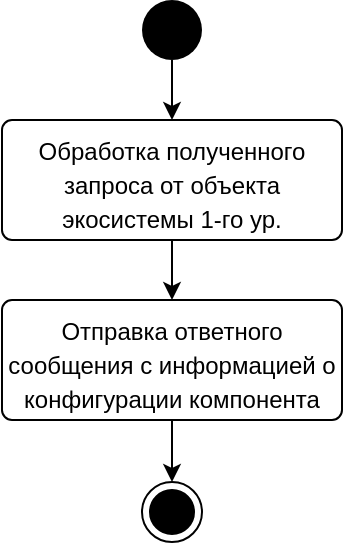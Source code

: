 <mxfile version="20.5.1" type="device" pages="11"><diagram id="abFalzC6sNUqoICYAbGD" name="Чтение информации о конфигурации и её ограничениях целостности"><mxGraphModel dx="1038" dy="547" grid="1" gridSize="10" guides="1" tooltips="1" connect="1" arrows="1" fold="1" page="1" pageScale="1" pageWidth="827" pageHeight="1169" math="0" shadow="0"><root><mxCell id="0"/><mxCell id="1" parent="0"/><mxCell id="sjQo2nis4bINfS23VF5r-1" style="edgeStyle=orthogonalEdgeStyle;rounded=0;orthogonalLoop=1;jettySize=auto;html=1;" edge="1" parent="1" source="sjQo2nis4bINfS23VF5r-2" target="sjQo2nis4bINfS23VF5r-6"><mxGeometry relative="1" as="geometry"><mxPoint x="125" y="190" as="targetPoint"/></mxGeometry></mxCell><mxCell id="sjQo2nis4bINfS23VF5r-2" value="&lt;span style=&quot;font-size: 12px;&quot;&gt;&lt;font style=&quot;vertical-align: inherit;&quot;&gt;&lt;font style=&quot;vertical-align: inherit;&quot;&gt;&lt;font style=&quot;vertical-align: inherit;&quot;&gt;&lt;font style=&quot;vertical-align: inherit;&quot;&gt;Обработка полученного запроса от объекта экосистемы 1-го ур.&lt;/font&gt;&lt;/font&gt;&lt;/font&gt;&lt;/font&gt;&lt;/span&gt;" style="html=1;align=center;verticalAlign=top;rounded=1;absoluteArcSize=1;arcSize=10;dashed=0;fontSize=14;whiteSpace=wrap;" vertex="1" parent="1"><mxGeometry x="40" y="100" width="170" height="60" as="geometry"/></mxCell><mxCell id="sjQo2nis4bINfS23VF5r-3" style="edgeStyle=orthogonalEdgeStyle;rounded=0;orthogonalLoop=1;jettySize=auto;html=1;" edge="1" parent="1" source="sjQo2nis4bINfS23VF5r-4" target="sjQo2nis4bINfS23VF5r-2"><mxGeometry relative="1" as="geometry"/></mxCell><mxCell id="sjQo2nis4bINfS23VF5r-4" value="" style="ellipse;fillColor=#000000;strokeColor=none;fontSize=14;html=1;" vertex="1" parent="1"><mxGeometry x="110" y="40" width="30" height="30" as="geometry"/></mxCell><mxCell id="sjQo2nis4bINfS23VF5r-5" style="edgeStyle=orthogonalEdgeStyle;rounded=0;orthogonalLoop=1;jettySize=auto;html=1;" edge="1" parent="1" source="sjQo2nis4bINfS23VF5r-6" target="sjQo2nis4bINfS23VF5r-7"><mxGeometry relative="1" as="geometry"/></mxCell><mxCell id="sjQo2nis4bINfS23VF5r-6" value="&lt;span style=&quot;font-size: 12px;&quot;&gt;Отправка ответного сообщения с информацией о конфигурации компонента&lt;/span&gt;" style="html=1;align=center;verticalAlign=top;rounded=1;absoluteArcSize=1;arcSize=10;dashed=0;fontSize=14;whiteSpace=wrap;" vertex="1" parent="1"><mxGeometry x="40" y="190" width="170" height="60" as="geometry"/></mxCell><mxCell id="sjQo2nis4bINfS23VF5r-7" value="" style="ellipse;html=1;shape=endState;fillColor=#000000;strokeColor=#000000;fontSize=14;" vertex="1" parent="1"><mxGeometry x="110" y="281" width="30" height="30" as="geometry"/></mxCell></root></mxGraphModel></diagram><diagram id="eI2iAB93PTK2It_eFnw9" name="Чтение конфигурации для клиентской части"><mxGraphModel dx="1038" dy="547" grid="1" gridSize="10" guides="1" tooltips="1" connect="1" arrows="1" fold="1" page="1" pageScale="1" pageWidth="827" pageHeight="1169" math="0" shadow="0"><root><mxCell id="0"/><mxCell id="1" parent="0"/><mxCell id="ikCyCdw1auDLoLpA-n7F-1" style="edgeStyle=orthogonalEdgeStyle;rounded=0;orthogonalLoop=1;jettySize=auto;html=1;" edge="1" parent="1" source="ikCyCdw1auDLoLpA-n7F-2" target="ikCyCdw1auDLoLpA-n7F-6"><mxGeometry relative="1" as="geometry"><mxPoint x="125" y="190" as="targetPoint"/></mxGeometry></mxCell><mxCell id="ikCyCdw1auDLoLpA-n7F-2" value="&lt;span style=&quot;font-size: 12px;&quot;&gt;&lt;font style=&quot;vertical-align: inherit;&quot;&gt;&lt;font style=&quot;vertical-align: inherit;&quot;&gt;&lt;font style=&quot;vertical-align: inherit;&quot;&gt;&lt;font style=&quot;vertical-align: inherit;&quot;&gt;Обработка полученного запроса от объекта экосистемы 1-го ур.&lt;/font&gt;&lt;/font&gt;&lt;/font&gt;&lt;/font&gt;&lt;/span&gt;" style="html=1;align=center;verticalAlign=top;rounded=1;absoluteArcSize=1;arcSize=10;dashed=0;fontSize=14;whiteSpace=wrap;" vertex="1" parent="1"><mxGeometry x="40" y="100" width="170" height="60" as="geometry"/></mxCell><mxCell id="ikCyCdw1auDLoLpA-n7F-3" style="edgeStyle=orthogonalEdgeStyle;rounded=0;orthogonalLoop=1;jettySize=auto;html=1;" edge="1" parent="1" source="ikCyCdw1auDLoLpA-n7F-4" target="ikCyCdw1auDLoLpA-n7F-2"><mxGeometry relative="1" as="geometry"/></mxCell><mxCell id="ikCyCdw1auDLoLpA-n7F-4" value="" style="ellipse;fillColor=#000000;strokeColor=none;fontSize=14;html=1;" vertex="1" parent="1"><mxGeometry x="110" y="40" width="30" height="30" as="geometry"/></mxCell><mxCell id="ikCyCdw1auDLoLpA-n7F-5" style="edgeStyle=orthogonalEdgeStyle;rounded=0;orthogonalLoop=1;jettySize=auto;html=1;" edge="1" parent="1" source="ikCyCdw1auDLoLpA-n7F-6" target="ikCyCdw1auDLoLpA-n7F-7"><mxGeometry relative="1" as="geometry"/></mxCell><mxCell id="ikCyCdw1auDLoLpA-n7F-6" value="&lt;span style=&quot;font-size: 12px;&quot;&gt;Отправка ответного сообщения с информацией о конфигурации клиентской части компонента&lt;/span&gt;" style="html=1;align=center;verticalAlign=top;rounded=1;absoluteArcSize=1;arcSize=10;dashed=0;fontSize=14;whiteSpace=wrap;" vertex="1" parent="1"><mxGeometry x="40" y="190" width="170" height="80" as="geometry"/></mxCell><mxCell id="ikCyCdw1auDLoLpA-n7F-7" value="" style="ellipse;html=1;shape=endState;fillColor=#000000;strokeColor=#000000;fontSize=14;" vertex="1" parent="1"><mxGeometry x="110" y="300" width="30" height="30" as="geometry"/></mxCell></root></mxGraphModel></diagram><diagram id="y3Ojy-56aO5kcRO4lTPp" name="Авторизация пользователя"><mxGraphModel dx="1038" dy="547" grid="1" gridSize="10" guides="1" tooltips="1" connect="1" arrows="1" fold="1" page="1" pageScale="1" pageWidth="827" pageHeight="1169" math="0" shadow="0"><root><mxCell id="0"/><mxCell id="1" parent="0"/><mxCell id="iEE_ZUW2XzqUHCZvTCKS-38" style="edgeStyle=orthogonalEdgeStyle;rounded=0;orthogonalLoop=1;jettySize=auto;html=1;" edge="1" parent="1" source="iEE_ZUW2XzqUHCZvTCKS-39" target="iEE_ZUW2XzqUHCZvTCKS-50"><mxGeometry relative="1" as="geometry"/></mxCell><mxCell id="iEE_ZUW2XzqUHCZvTCKS-39" value="&lt;span style=&quot;font-size: 12px;&quot;&gt;&lt;font style=&quot;vertical-align: inherit;&quot;&gt;&lt;font style=&quot;vertical-align: inherit;&quot;&gt;&lt;font style=&quot;vertical-align: inherit;&quot;&gt;&lt;font style=&quot;vertical-align: inherit;&quot;&gt;Сравнение входных данных с имеющимися в БД экосистемы&amp;nbsp;&lt;/font&gt;&lt;/font&gt;&lt;/font&gt;&lt;/font&gt;&lt;/span&gt;&lt;span style=&quot;font-size: 12px;&quot;&gt;пользователями&lt;/span&gt;" style="html=1;align=center;verticalAlign=top;rounded=1;absoluteArcSize=1;arcSize=10;dashed=0;fontSize=14;whiteSpace=wrap;" vertex="1" parent="1"><mxGeometry x="150" y="105" width="170" height="60" as="geometry"/></mxCell><mxCell id="iEE_ZUW2XzqUHCZvTCKS-40" style="edgeStyle=orthogonalEdgeStyle;rounded=0;orthogonalLoop=1;jettySize=auto;html=1;" edge="1" parent="1" source="iEE_ZUW2XzqUHCZvTCKS-41" target="iEE_ZUW2XzqUHCZvTCKS-39"><mxGeometry relative="1" as="geometry"/></mxCell><mxCell id="iEE_ZUW2XzqUHCZvTCKS-41" value="" style="ellipse;fillColor=#000000;strokeColor=none;fontSize=14;html=1;" vertex="1" parent="1"><mxGeometry x="220" y="40" width="30" height="30" as="geometry"/></mxCell><mxCell id="iEE_ZUW2XzqUHCZvTCKS-44" style="edgeStyle=orthogonalEdgeStyle;rounded=0;orthogonalLoop=1;jettySize=auto;html=1;" edge="1" parent="1" source="iEE_ZUW2XzqUHCZvTCKS-50" target="iEE_ZUW2XzqUHCZvTCKS-75"><mxGeometry relative="1" as="geometry"><mxPoint x="355" y="320" as="targetPoint"/><Array as="points"><mxPoint x="350" y="220"/><mxPoint x="350" y="365"/></Array></mxGeometry></mxCell><mxCell id="iEE_ZUW2XzqUHCZvTCKS-45" value="[Нет]" style="edgeLabel;html=1;align=center;verticalAlign=middle;resizable=0;points=[];" vertex="1" connectable="0" parent="iEE_ZUW2XzqUHCZvTCKS-44"><mxGeometry x="-0.492" y="-2" relative="1" as="geometry"><mxPoint x="-22" y="-2" as="offset"/></mxGeometry></mxCell><mxCell id="iEE_ZUW2XzqUHCZvTCKS-46" style="edgeStyle=orthogonalEdgeStyle;rounded=0;orthogonalLoop=1;jettySize=auto;html=1;" edge="1" parent="1" source="iEE_ZUW2XzqUHCZvTCKS-50" target="iEE_ZUW2XzqUHCZvTCKS-78"><mxGeometry relative="1" as="geometry"><Array as="points"><mxPoint x="125" y="220"/></Array><mxPoint x="200" y="200" as="targetPoint"/></mxGeometry></mxCell><mxCell id="iEE_ZUW2XzqUHCZvTCKS-47" value="[Да]" style="edgeLabel;html=1;align=center;verticalAlign=middle;resizable=0;points=[];" vertex="1" connectable="0" parent="iEE_ZUW2XzqUHCZvTCKS-46"><mxGeometry x="-0.354" y="3" relative="1" as="geometry"><mxPoint x="20" y="-3" as="offset"/></mxGeometry></mxCell><mxCell id="iEE_ZUW2XzqUHCZvTCKS-50" value="" style="rhombus;fontSize=12;" vertex="1" parent="1"><mxGeometry x="220" y="205" width="30" height="30" as="geometry"/></mxCell><mxCell id="iEE_ZUW2XzqUHCZvTCKS-53" value="&lt;div style=&quot;&quot;&gt;&lt;/div&gt;&lt;span style=&quot;text-align: center;&quot;&gt;Такой пользователь есть?&lt;/span&gt;" style="shape=note2;boundedLbl=1;whiteSpace=wrap;html=1;size=14;verticalAlign=middle;align=left;fontSize=12;spacingTop=0;" vertex="1" parent="1"><mxGeometry x="330" y="140" width="110" height="60" as="geometry"/></mxCell><mxCell id="iEE_ZUW2XzqUHCZvTCKS-54" style="rounded=0;orthogonalLoop=1;jettySize=auto;html=1;fontSize=12;endArrow=none;endFill=0;dashed=1;" edge="1" parent="1" source="iEE_ZUW2XzqUHCZvTCKS-53" target="iEE_ZUW2XzqUHCZvTCKS-50"><mxGeometry relative="1" as="geometry"><mxPoint x="-230" y="311.346" as="sourcePoint"/><mxPoint x="230" y="255" as="targetPoint"/></mxGeometry></mxCell><mxCell id="iEE_ZUW2XzqUHCZvTCKS-67" value="" style="ellipse;html=1;shape=endState;fillColor=#000000;strokeColor=#000000;fontSize=14;" vertex="1" parent="1"><mxGeometry x="220" y="420" width="30" height="30" as="geometry"/></mxCell><mxCell id="iEE_ZUW2XzqUHCZvTCKS-74" style="edgeStyle=orthogonalEdgeStyle;rounded=0;orthogonalLoop=1;jettySize=auto;html=1;" edge="1" parent="1" source="iEE_ZUW2XzqUHCZvTCKS-75" target="iEE_ZUW2XzqUHCZvTCKS-67"><mxGeometry relative="1" as="geometry"/></mxCell><mxCell id="iEE_ZUW2XzqUHCZvTCKS-75" value="&lt;span style=&quot;font-size: 12px;&quot;&gt;Отправка ответного сообщения об итоге работы&lt;/span&gt;" style="html=1;align=center;verticalAlign=top;rounded=1;absoluteArcSize=1;arcSize=10;dashed=0;fontSize=14;whiteSpace=wrap;" vertex="1" parent="1"><mxGeometry x="150" y="340" width="170" height="50" as="geometry"/></mxCell><mxCell id="iEE_ZUW2XzqUHCZvTCKS-79" style="edgeStyle=orthogonalEdgeStyle;rounded=0;orthogonalLoop=1;jettySize=auto;html=1;" edge="1" parent="1" source="iEE_ZUW2XzqUHCZvTCKS-78" target="iEE_ZUW2XzqUHCZvTCKS-75"><mxGeometry relative="1" as="geometry"><Array as="points"><mxPoint x="125" y="365"/></Array></mxGeometry></mxCell><mxCell id="iEE_ZUW2XzqUHCZvTCKS-78" value="&lt;span style=&quot;font-size: 12px;&quot;&gt;Авторизация пользователя&lt;/span&gt;" style="html=1;align=center;verticalAlign=top;rounded=1;absoluteArcSize=1;arcSize=10;dashed=0;fontSize=14;whiteSpace=wrap;" vertex="1" parent="1"><mxGeometry x="40" y="280" width="170" height="25" as="geometry"/></mxCell></root></mxGraphModel></diagram><diagram id="aeHp9rsFwJXjl1SSjzhI" name="Расширенное редактирование данных любого пользователя или устройства"><mxGraphModel dx="1038" dy="547" grid="1" gridSize="10" guides="1" tooltips="1" connect="1" arrows="1" fold="1" page="1" pageScale="1" pageWidth="827" pageHeight="1169" math="0" shadow="0"><root><mxCell id="0"/><mxCell id="1" parent="0"/><mxCell id="wuhqUocBrrnRutobtY_x-1" style="edgeStyle=orthogonalEdgeStyle;rounded=0;orthogonalLoop=1;jettySize=auto;html=1;" edge="1" parent="1" source="wuhqUocBrrnRutobtY_x-2" target="wuhqUocBrrnRutobtY_x-9"><mxGeometry relative="1" as="geometry"/></mxCell><mxCell id="wuhqUocBrrnRutobtY_x-2" value="&lt;span style=&quot;font-size: 12px;&quot;&gt;Проверка ограничений целостности&lt;/span&gt;" style="html=1;align=center;verticalAlign=top;rounded=1;absoluteArcSize=1;arcSize=10;dashed=0;fontSize=14;whiteSpace=wrap;" vertex="1" parent="1"><mxGeometry x="150" y="105" width="170" height="45" as="geometry"/></mxCell><mxCell id="wuhqUocBrrnRutobtY_x-3" style="edgeStyle=orthogonalEdgeStyle;rounded=0;orthogonalLoop=1;jettySize=auto;html=1;" edge="1" parent="1" source="wuhqUocBrrnRutobtY_x-4" target="wuhqUocBrrnRutobtY_x-2"><mxGeometry relative="1" as="geometry"/></mxCell><mxCell id="wuhqUocBrrnRutobtY_x-4" value="" style="ellipse;fillColor=#000000;strokeColor=none;fontSize=14;html=1;" vertex="1" parent="1"><mxGeometry x="220" y="40" width="30" height="30" as="geometry"/></mxCell><mxCell id="wuhqUocBrrnRutobtY_x-5" style="edgeStyle=orthogonalEdgeStyle;rounded=0;orthogonalLoop=1;jettySize=auto;html=1;" edge="1" parent="1" source="wuhqUocBrrnRutobtY_x-9" target="wuhqUocBrrnRutobtY_x-14"><mxGeometry relative="1" as="geometry"><mxPoint x="355" y="320" as="targetPoint"/><Array as="points"><mxPoint x="335" y="220"/></Array></mxGeometry></mxCell><mxCell id="wuhqUocBrrnRutobtY_x-6" value="[Нет]" style="edgeLabel;html=1;align=center;verticalAlign=middle;resizable=0;points=[];" vertex="1" connectable="0" parent="wuhqUocBrrnRutobtY_x-5"><mxGeometry x="-0.492" y="-2" relative="1" as="geometry"><mxPoint x="-22" y="-2" as="offset"/></mxGeometry></mxCell><mxCell id="wuhqUocBrrnRutobtY_x-7" style="edgeStyle=orthogonalEdgeStyle;rounded=0;orthogonalLoop=1;jettySize=auto;html=1;" edge="1" parent="1" source="wuhqUocBrrnRutobtY_x-9" target="wuhqUocBrrnRutobtY_x-16"><mxGeometry relative="1" as="geometry"><Array as="points"><mxPoint x="125" y="220"/></Array><mxPoint x="200" y="200" as="targetPoint"/></mxGeometry></mxCell><mxCell id="wuhqUocBrrnRutobtY_x-8" value="[Да]" style="edgeLabel;html=1;align=center;verticalAlign=middle;resizable=0;points=[];" vertex="1" connectable="0" parent="wuhqUocBrrnRutobtY_x-7"><mxGeometry x="-0.354" y="3" relative="1" as="geometry"><mxPoint x="20" y="-3" as="offset"/></mxGeometry></mxCell><mxCell id="wuhqUocBrrnRutobtY_x-9" value="" style="rhombus;fontSize=12;" vertex="1" parent="1"><mxGeometry x="220" y="205" width="30" height="30" as="geometry"/></mxCell><mxCell id="wuhqUocBrrnRutobtY_x-10" value="&lt;div style=&quot;&quot;&gt;&lt;/div&gt;&lt;span style=&quot;text-align: center;&quot;&gt;Данные удовлетворяют ограничениям целостности?&lt;/span&gt;" style="shape=note2;boundedLbl=1;whiteSpace=wrap;html=1;size=14;verticalAlign=middle;align=left;fontSize=12;spacingTop=0;" vertex="1" parent="1"><mxGeometry x="330" y="140" width="110" height="60" as="geometry"/></mxCell><mxCell id="wuhqUocBrrnRutobtY_x-11" style="rounded=0;orthogonalLoop=1;jettySize=auto;html=1;fontSize=12;endArrow=none;endFill=0;dashed=1;" edge="1" parent="1" source="wuhqUocBrrnRutobtY_x-10" target="wuhqUocBrrnRutobtY_x-9"><mxGeometry relative="1" as="geometry"><mxPoint x="-230" y="311.346" as="sourcePoint"/><mxPoint x="230" y="255" as="targetPoint"/></mxGeometry></mxCell><mxCell id="wuhqUocBrrnRutobtY_x-12" value="" style="ellipse;html=1;shape=endState;fillColor=#000000;strokeColor=#000000;fontSize=14;" vertex="1" parent="1"><mxGeometry x="320" y="410" width="30" height="30" as="geometry"/></mxCell><mxCell id="wuhqUocBrrnRutobtY_x-13" style="edgeStyle=orthogonalEdgeStyle;rounded=0;orthogonalLoop=1;jettySize=auto;html=1;" edge="1" parent="1" source="wuhqUocBrrnRutobtY_x-14" target="wuhqUocBrrnRutobtY_x-12"><mxGeometry relative="1" as="geometry"/></mxCell><mxCell id="wuhqUocBrrnRutobtY_x-14" value="&lt;span style=&quot;font-size: 12px;&quot;&gt;Отправка ответного сообщения об итоге работы&lt;/span&gt;" style="html=1;align=center;verticalAlign=top;rounded=1;absoluteArcSize=1;arcSize=10;dashed=0;fontSize=14;whiteSpace=wrap;" vertex="1" parent="1"><mxGeometry x="250" y="310" width="170" height="50" as="geometry"/></mxCell><mxCell id="wuhqUocBrrnRutobtY_x-15" style="edgeStyle=orthogonalEdgeStyle;rounded=0;orthogonalLoop=1;jettySize=auto;html=1;" edge="1" parent="1" source="wuhqUocBrrnRutobtY_x-16" target="1K-jUCbM84OZfpXoW_m0-1"><mxGeometry relative="1" as="geometry"><Array as="points"><mxPoint x="130" y="330"/><mxPoint x="130" y="330"/></Array></mxGeometry></mxCell><mxCell id="wuhqUocBrrnRutobtY_x-16" value="&lt;span style=&quot;font-size: 12px;&quot;&gt;Проведение редактирования данных&lt;/span&gt;" style="html=1;align=center;verticalAlign=top;rounded=1;absoluteArcSize=1;arcSize=10;dashed=0;fontSize=14;whiteSpace=wrap;" vertex="1" parent="1"><mxGeometry x="40" y="250" width="170" height="40" as="geometry"/></mxCell><mxCell id="1K-jUCbM84OZfpXoW_m0-4" style="edgeStyle=orthogonalEdgeStyle;rounded=0;orthogonalLoop=1;jettySize=auto;html=1;" edge="1" parent="1" source="1K-jUCbM84OZfpXoW_m0-1" target="wuhqUocBrrnRutobtY_x-14"><mxGeometry relative="1" as="geometry"/></mxCell><mxCell id="1K-jUCbM84OZfpXoW_m0-1" value="&lt;span style=&quot;font-size: 12px;&quot;&gt;Проведение расширенного редактирования данных&lt;/span&gt;" style="html=1;align=center;verticalAlign=top;rounded=1;absoluteArcSize=1;arcSize=10;dashed=0;fontSize=14;whiteSpace=wrap;" vertex="1" parent="1"><mxGeometry x="40" y="315" width="170" height="40" as="geometry"/></mxCell></root></mxGraphModel></diagram><diagram id="67d8SKPu5UMJULtx14Fr" name="Редактирование данных текущего пользователя или клиента"><mxGraphModel dx="1038" dy="547" grid="1" gridSize="10" guides="1" tooltips="1" connect="1" arrows="1" fold="1" page="1" pageScale="1" pageWidth="827" pageHeight="1169" math="0" shadow="0"><root><mxCell id="0"/><mxCell id="1" parent="0"/><mxCell id="fJxzImt-DjOo5YuhDtmz-1" style="edgeStyle=orthogonalEdgeStyle;rounded=0;orthogonalLoop=1;jettySize=auto;html=1;" edge="1" parent="1" source="fJxzImt-DjOo5YuhDtmz-2" target="fJxzImt-DjOo5YuhDtmz-9"><mxGeometry relative="1" as="geometry"/></mxCell><mxCell id="fJxzImt-DjOo5YuhDtmz-2" value="&lt;span style=&quot;font-size: 12px;&quot;&gt;Проверка ограничений целостности&lt;/span&gt;" style="html=1;align=center;verticalAlign=top;rounded=1;absoluteArcSize=1;arcSize=10;dashed=0;fontSize=14;whiteSpace=wrap;" vertex="1" parent="1"><mxGeometry x="150" y="105" width="170" height="45" as="geometry"/></mxCell><mxCell id="fJxzImt-DjOo5YuhDtmz-3" style="edgeStyle=orthogonalEdgeStyle;rounded=0;orthogonalLoop=1;jettySize=auto;html=1;" edge="1" parent="1" source="fJxzImt-DjOo5YuhDtmz-4" target="fJxzImt-DjOo5YuhDtmz-2"><mxGeometry relative="1" as="geometry"/></mxCell><mxCell id="fJxzImt-DjOo5YuhDtmz-4" value="" style="ellipse;fillColor=#000000;strokeColor=none;fontSize=14;html=1;" vertex="1" parent="1"><mxGeometry x="220" y="40" width="30" height="30" as="geometry"/></mxCell><mxCell id="fJxzImt-DjOo5YuhDtmz-5" style="edgeStyle=orthogonalEdgeStyle;rounded=0;orthogonalLoop=1;jettySize=auto;html=1;" edge="1" parent="1" source="fJxzImt-DjOo5YuhDtmz-9" target="fJxzImt-DjOo5YuhDtmz-14"><mxGeometry relative="1" as="geometry"><mxPoint x="355" y="320" as="targetPoint"/><Array as="points"><mxPoint x="350" y="220"/><mxPoint x="350" y="365"/></Array></mxGeometry></mxCell><mxCell id="fJxzImt-DjOo5YuhDtmz-6" value="[Нет]" style="edgeLabel;html=1;align=center;verticalAlign=middle;resizable=0;points=[];" vertex="1" connectable="0" parent="fJxzImt-DjOo5YuhDtmz-5"><mxGeometry x="-0.492" y="-2" relative="1" as="geometry"><mxPoint x="-22" y="-2" as="offset"/></mxGeometry></mxCell><mxCell id="fJxzImt-DjOo5YuhDtmz-7" style="edgeStyle=orthogonalEdgeStyle;rounded=0;orthogonalLoop=1;jettySize=auto;html=1;" edge="1" parent="1" source="fJxzImt-DjOo5YuhDtmz-9" target="fJxzImt-DjOo5YuhDtmz-16"><mxGeometry relative="1" as="geometry"><Array as="points"><mxPoint x="125" y="220"/></Array><mxPoint x="200" y="200" as="targetPoint"/></mxGeometry></mxCell><mxCell id="fJxzImt-DjOo5YuhDtmz-8" value="[Да]" style="edgeLabel;html=1;align=center;verticalAlign=middle;resizable=0;points=[];" vertex="1" connectable="0" parent="fJxzImt-DjOo5YuhDtmz-7"><mxGeometry x="-0.354" y="3" relative="1" as="geometry"><mxPoint x="20" y="-3" as="offset"/></mxGeometry></mxCell><mxCell id="fJxzImt-DjOo5YuhDtmz-9" value="" style="rhombus;fontSize=12;" vertex="1" parent="1"><mxGeometry x="220" y="205" width="30" height="30" as="geometry"/></mxCell><mxCell id="fJxzImt-DjOo5YuhDtmz-10" value="&lt;div style=&quot;&quot;&gt;&lt;/div&gt;&lt;span style=&quot;text-align: center;&quot;&gt;Данные удовлетворяют ограничениям целостности?&lt;/span&gt;" style="shape=note2;boundedLbl=1;whiteSpace=wrap;html=1;size=14;verticalAlign=middle;align=left;fontSize=12;spacingTop=0;" vertex="1" parent="1"><mxGeometry x="330" y="140" width="110" height="60" as="geometry"/></mxCell><mxCell id="fJxzImt-DjOo5YuhDtmz-11" style="rounded=0;orthogonalLoop=1;jettySize=auto;html=1;fontSize=12;endArrow=none;endFill=0;dashed=1;" edge="1" parent="1" source="fJxzImt-DjOo5YuhDtmz-10" target="fJxzImt-DjOo5YuhDtmz-9"><mxGeometry relative="1" as="geometry"><mxPoint x="-230" y="311.346" as="sourcePoint"/><mxPoint x="230" y="255" as="targetPoint"/></mxGeometry></mxCell><mxCell id="fJxzImt-DjOo5YuhDtmz-12" value="" style="ellipse;html=1;shape=endState;fillColor=#000000;strokeColor=#000000;fontSize=14;" vertex="1" parent="1"><mxGeometry x="220" y="420" width="30" height="30" as="geometry"/></mxCell><mxCell id="fJxzImt-DjOo5YuhDtmz-13" style="edgeStyle=orthogonalEdgeStyle;rounded=0;orthogonalLoop=1;jettySize=auto;html=1;" edge="1" parent="1" source="fJxzImt-DjOo5YuhDtmz-14" target="fJxzImt-DjOo5YuhDtmz-12"><mxGeometry relative="1" as="geometry"/></mxCell><mxCell id="fJxzImt-DjOo5YuhDtmz-14" value="&lt;span style=&quot;font-size: 12px;&quot;&gt;Отправка ответного сообщения об итоге работы&lt;/span&gt;" style="html=1;align=center;verticalAlign=top;rounded=1;absoluteArcSize=1;arcSize=10;dashed=0;fontSize=14;whiteSpace=wrap;" vertex="1" parent="1"><mxGeometry x="150" y="340" width="170" height="50" as="geometry"/></mxCell><mxCell id="fJxzImt-DjOo5YuhDtmz-15" style="edgeStyle=orthogonalEdgeStyle;rounded=0;orthogonalLoop=1;jettySize=auto;html=1;" edge="1" parent="1" source="fJxzImt-DjOo5YuhDtmz-16" target="fJxzImt-DjOo5YuhDtmz-14"><mxGeometry relative="1" as="geometry"><Array as="points"><mxPoint x="125" y="365"/></Array></mxGeometry></mxCell><mxCell id="fJxzImt-DjOo5YuhDtmz-16" value="&lt;span style=&quot;font-size: 12px;&quot;&gt;Проведение редактирования данных&lt;/span&gt;" style="html=1;align=center;verticalAlign=top;rounded=1;absoluteArcSize=1;arcSize=10;dashed=0;fontSize=14;whiteSpace=wrap;" vertex="1" parent="1"><mxGeometry x="40" y="270" width="170" height="40" as="geometry"/></mxCell></root></mxGraphModel></diagram><diagram id="oY6iCvqAVH62Z_YF1RQ-" name="Расширенное добавление данных"><mxGraphModel dx="1038" dy="547" grid="1" gridSize="10" guides="1" tooltips="1" connect="1" arrows="1" fold="1" page="1" pageScale="1" pageWidth="827" pageHeight="1169" math="0" shadow="0"><root><mxCell id="0"/><mxCell id="1" parent="0"/><mxCell id="sOGr_U0RQeEkyiBNzLBV-1" style="edgeStyle=orthogonalEdgeStyle;rounded=0;orthogonalLoop=1;jettySize=auto;html=1;" edge="1" parent="1" source="sOGr_U0RQeEkyiBNzLBV-2" target="sOGr_U0RQeEkyiBNzLBV-9"><mxGeometry relative="1" as="geometry"/></mxCell><mxCell id="sOGr_U0RQeEkyiBNzLBV-2" value="&lt;span style=&quot;font-size: 12px;&quot;&gt;Проверка ограничений целостности&lt;/span&gt;" style="html=1;align=center;verticalAlign=top;rounded=1;absoluteArcSize=1;arcSize=10;dashed=0;fontSize=14;whiteSpace=wrap;" vertex="1" parent="1"><mxGeometry x="150" y="105" width="170" height="45" as="geometry"/></mxCell><mxCell id="sOGr_U0RQeEkyiBNzLBV-3" style="edgeStyle=orthogonalEdgeStyle;rounded=0;orthogonalLoop=1;jettySize=auto;html=1;" edge="1" parent="1" source="sOGr_U0RQeEkyiBNzLBV-4" target="sOGr_U0RQeEkyiBNzLBV-2"><mxGeometry relative="1" as="geometry"/></mxCell><mxCell id="sOGr_U0RQeEkyiBNzLBV-4" value="" style="ellipse;fillColor=#000000;strokeColor=none;fontSize=14;html=1;" vertex="1" parent="1"><mxGeometry x="220" y="40" width="30" height="30" as="geometry"/></mxCell><mxCell id="sOGr_U0RQeEkyiBNzLBV-5" style="edgeStyle=orthogonalEdgeStyle;rounded=0;orthogonalLoop=1;jettySize=auto;html=1;" edge="1" parent="1" source="sOGr_U0RQeEkyiBNzLBV-9" target="sOGr_U0RQeEkyiBNzLBV-14"><mxGeometry relative="1" as="geometry"><mxPoint x="355" y="320" as="targetPoint"/><Array as="points"><mxPoint x="350" y="220"/><mxPoint x="350" y="365"/></Array></mxGeometry></mxCell><mxCell id="sOGr_U0RQeEkyiBNzLBV-6" value="[Нет]" style="edgeLabel;html=1;align=center;verticalAlign=middle;resizable=0;points=[];" vertex="1" connectable="0" parent="sOGr_U0RQeEkyiBNzLBV-5"><mxGeometry x="-0.492" y="-2" relative="1" as="geometry"><mxPoint x="-22" y="-2" as="offset"/></mxGeometry></mxCell><mxCell id="sOGr_U0RQeEkyiBNzLBV-7" style="edgeStyle=orthogonalEdgeStyle;rounded=0;orthogonalLoop=1;jettySize=auto;html=1;" edge="1" parent="1" source="sOGr_U0RQeEkyiBNzLBV-9" target="sOGr_U0RQeEkyiBNzLBV-16"><mxGeometry relative="1" as="geometry"><Array as="points"><mxPoint x="125" y="220"/></Array><mxPoint x="200" y="200" as="targetPoint"/></mxGeometry></mxCell><mxCell id="sOGr_U0RQeEkyiBNzLBV-8" value="[Да]" style="edgeLabel;html=1;align=center;verticalAlign=middle;resizable=0;points=[];" vertex="1" connectable="0" parent="sOGr_U0RQeEkyiBNzLBV-7"><mxGeometry x="-0.354" y="3" relative="1" as="geometry"><mxPoint x="20" y="-3" as="offset"/></mxGeometry></mxCell><mxCell id="sOGr_U0RQeEkyiBNzLBV-9" value="" style="rhombus;fontSize=12;" vertex="1" parent="1"><mxGeometry x="220" y="205" width="30" height="30" as="geometry"/></mxCell><mxCell id="sOGr_U0RQeEkyiBNzLBV-10" value="&lt;div style=&quot;&quot;&gt;&lt;/div&gt;&lt;span style=&quot;text-align: center;&quot;&gt;Данные удовлетворяют ограничениям целостности?&lt;/span&gt;" style="shape=note2;boundedLbl=1;whiteSpace=wrap;html=1;size=14;verticalAlign=middle;align=left;fontSize=12;spacingTop=0;" vertex="1" parent="1"><mxGeometry x="330" y="140" width="110" height="60" as="geometry"/></mxCell><mxCell id="sOGr_U0RQeEkyiBNzLBV-11" style="rounded=0;orthogonalLoop=1;jettySize=auto;html=1;fontSize=12;endArrow=none;endFill=0;dashed=1;" edge="1" parent="1" source="sOGr_U0RQeEkyiBNzLBV-10" target="sOGr_U0RQeEkyiBNzLBV-9"><mxGeometry relative="1" as="geometry"><mxPoint x="-230" y="311.346" as="sourcePoint"/><mxPoint x="230" y="255" as="targetPoint"/></mxGeometry></mxCell><mxCell id="sOGr_U0RQeEkyiBNzLBV-12" value="" style="ellipse;html=1;shape=endState;fillColor=#000000;strokeColor=#000000;fontSize=14;" vertex="1" parent="1"><mxGeometry x="220" y="420" width="30" height="30" as="geometry"/></mxCell><mxCell id="sOGr_U0RQeEkyiBNzLBV-13" style="edgeStyle=orthogonalEdgeStyle;rounded=0;orthogonalLoop=1;jettySize=auto;html=1;" edge="1" parent="1" source="sOGr_U0RQeEkyiBNzLBV-14" target="sOGr_U0RQeEkyiBNzLBV-12"><mxGeometry relative="1" as="geometry"/></mxCell><mxCell id="sOGr_U0RQeEkyiBNzLBV-14" value="&lt;span style=&quot;font-size: 12px;&quot;&gt;Отправка ответного сообщения об итоге работы&lt;/span&gt;" style="html=1;align=center;verticalAlign=top;rounded=1;absoluteArcSize=1;arcSize=10;dashed=0;fontSize=14;whiteSpace=wrap;" vertex="1" parent="1"><mxGeometry x="150" y="340" width="170" height="50" as="geometry"/></mxCell><mxCell id="sOGr_U0RQeEkyiBNzLBV-15" style="edgeStyle=orthogonalEdgeStyle;rounded=0;orthogonalLoop=1;jettySize=auto;html=1;" edge="1" parent="1" source="sOGr_U0RQeEkyiBNzLBV-16" target="sOGr_U0RQeEkyiBNzLBV-14"><mxGeometry relative="1" as="geometry"><Array as="points"><mxPoint x="125" y="365"/></Array></mxGeometry></mxCell><mxCell id="sOGr_U0RQeEkyiBNzLBV-16" value="&lt;span style=&quot;font-size: 12px;&quot;&gt;Расширенное создание пользователя&lt;/span&gt;" style="html=1;align=center;verticalAlign=top;rounded=1;absoluteArcSize=1;arcSize=10;dashed=0;fontSize=14;whiteSpace=wrap;" vertex="1" parent="1"><mxGeometry x="40" y="270" width="170" height="50" as="geometry"/></mxCell></root></mxGraphModel></diagram><diagram id="Q3M0RN9HptqNZRC_JHuI" name="Добавление данных"><mxGraphModel dx="1038" dy="547" grid="1" gridSize="10" guides="1" tooltips="1" connect="1" arrows="1" fold="1" page="1" pageScale="1" pageWidth="827" pageHeight="1169" math="0" shadow="0"><root><mxCell id="0"/><mxCell id="1" parent="0"/><mxCell id="UORxmFKqJ8MFxRzRpBHD-1" style="edgeStyle=orthogonalEdgeStyle;rounded=0;orthogonalLoop=1;jettySize=auto;html=1;" edge="1" parent="1" source="UORxmFKqJ8MFxRzRpBHD-2" target="UORxmFKqJ8MFxRzRpBHD-9"><mxGeometry relative="1" as="geometry"/></mxCell><mxCell id="UORxmFKqJ8MFxRzRpBHD-2" value="&lt;span style=&quot;font-size: 12px;&quot;&gt;Проверка ограничений целостности&lt;/span&gt;" style="html=1;align=center;verticalAlign=top;rounded=1;absoluteArcSize=1;arcSize=10;dashed=0;fontSize=14;whiteSpace=wrap;" vertex="1" parent="1"><mxGeometry x="150" y="105" width="170" height="45" as="geometry"/></mxCell><mxCell id="UORxmFKqJ8MFxRzRpBHD-3" style="edgeStyle=orthogonalEdgeStyle;rounded=0;orthogonalLoop=1;jettySize=auto;html=1;" edge="1" parent="1" source="UORxmFKqJ8MFxRzRpBHD-4" target="UORxmFKqJ8MFxRzRpBHD-2"><mxGeometry relative="1" as="geometry"/></mxCell><mxCell id="UORxmFKqJ8MFxRzRpBHD-4" value="" style="ellipse;fillColor=#000000;strokeColor=none;fontSize=14;html=1;" vertex="1" parent="1"><mxGeometry x="220" y="40" width="30" height="30" as="geometry"/></mxCell><mxCell id="UORxmFKqJ8MFxRzRpBHD-5" style="edgeStyle=orthogonalEdgeStyle;rounded=0;orthogonalLoop=1;jettySize=auto;html=1;" edge="1" parent="1" source="UORxmFKqJ8MFxRzRpBHD-9" target="UORxmFKqJ8MFxRzRpBHD-14"><mxGeometry relative="1" as="geometry"><mxPoint x="355" y="320" as="targetPoint"/><Array as="points"><mxPoint x="350" y="220"/><mxPoint x="350" y="365"/></Array></mxGeometry></mxCell><mxCell id="UORxmFKqJ8MFxRzRpBHD-6" value="[Нет]" style="edgeLabel;html=1;align=center;verticalAlign=middle;resizable=0;points=[];" vertex="1" connectable="0" parent="UORxmFKqJ8MFxRzRpBHD-5"><mxGeometry x="-0.492" y="-2" relative="1" as="geometry"><mxPoint x="-22" y="-2" as="offset"/></mxGeometry></mxCell><mxCell id="UORxmFKqJ8MFxRzRpBHD-7" style="edgeStyle=orthogonalEdgeStyle;rounded=0;orthogonalLoop=1;jettySize=auto;html=1;" edge="1" parent="1" source="UORxmFKqJ8MFxRzRpBHD-9" target="UORxmFKqJ8MFxRzRpBHD-16"><mxGeometry relative="1" as="geometry"><Array as="points"><mxPoint x="125" y="220"/></Array><mxPoint x="200" y="200" as="targetPoint"/></mxGeometry></mxCell><mxCell id="UORxmFKqJ8MFxRzRpBHD-8" value="[Да]" style="edgeLabel;html=1;align=center;verticalAlign=middle;resizable=0;points=[];" vertex="1" connectable="0" parent="UORxmFKqJ8MFxRzRpBHD-7"><mxGeometry x="-0.354" y="3" relative="1" as="geometry"><mxPoint x="20" y="-3" as="offset"/></mxGeometry></mxCell><mxCell id="UORxmFKqJ8MFxRzRpBHD-9" value="" style="rhombus;fontSize=12;" vertex="1" parent="1"><mxGeometry x="220" y="205" width="30" height="30" as="geometry"/></mxCell><mxCell id="UORxmFKqJ8MFxRzRpBHD-10" value="&lt;div style=&quot;&quot;&gt;&lt;/div&gt;&lt;span style=&quot;text-align: center;&quot;&gt;Данные удовлетворяют ограничениям целостности?&lt;/span&gt;" style="shape=note2;boundedLbl=1;whiteSpace=wrap;html=1;size=14;verticalAlign=middle;align=left;fontSize=12;spacingTop=0;" vertex="1" parent="1"><mxGeometry x="330" y="140" width="110" height="60" as="geometry"/></mxCell><mxCell id="UORxmFKqJ8MFxRzRpBHD-11" style="rounded=0;orthogonalLoop=1;jettySize=auto;html=1;fontSize=12;endArrow=none;endFill=0;dashed=1;" edge="1" parent="1" source="UORxmFKqJ8MFxRzRpBHD-10" target="UORxmFKqJ8MFxRzRpBHD-9"><mxGeometry relative="1" as="geometry"><mxPoint x="-230" y="311.346" as="sourcePoint"/><mxPoint x="230" y="255" as="targetPoint"/></mxGeometry></mxCell><mxCell id="UORxmFKqJ8MFxRzRpBHD-12" value="" style="ellipse;html=1;shape=endState;fillColor=#000000;strokeColor=#000000;fontSize=14;" vertex="1" parent="1"><mxGeometry x="220" y="420" width="30" height="30" as="geometry"/></mxCell><mxCell id="UORxmFKqJ8MFxRzRpBHD-13" style="edgeStyle=orthogonalEdgeStyle;rounded=0;orthogonalLoop=1;jettySize=auto;html=1;" edge="1" parent="1" source="UORxmFKqJ8MFxRzRpBHD-14" target="UORxmFKqJ8MFxRzRpBHD-12"><mxGeometry relative="1" as="geometry"/></mxCell><mxCell id="UORxmFKqJ8MFxRzRpBHD-14" value="&lt;span style=&quot;font-size: 12px;&quot;&gt;Отправка ответного сообщения об итоге работы&lt;/span&gt;" style="html=1;align=center;verticalAlign=top;rounded=1;absoluteArcSize=1;arcSize=10;dashed=0;fontSize=14;whiteSpace=wrap;" vertex="1" parent="1"><mxGeometry x="150" y="340" width="170" height="50" as="geometry"/></mxCell><mxCell id="UORxmFKqJ8MFxRzRpBHD-15" style="edgeStyle=orthogonalEdgeStyle;rounded=0;orthogonalLoop=1;jettySize=auto;html=1;" edge="1" parent="1" source="UORxmFKqJ8MFxRzRpBHD-16" target="UORxmFKqJ8MFxRzRpBHD-14"><mxGeometry relative="1" as="geometry"><Array as="points"><mxPoint x="125" y="365"/></Array></mxGeometry></mxCell><mxCell id="UORxmFKqJ8MFxRzRpBHD-16" value="&lt;span style=&quot;font-size: 12px;&quot;&gt;Создание пользователя&lt;/span&gt;" style="html=1;align=center;verticalAlign=top;rounded=1;absoluteArcSize=1;arcSize=10;dashed=0;fontSize=14;whiteSpace=wrap;" vertex="1" parent="1"><mxGeometry x="40" y="270" width="170" height="30" as="geometry"/></mxCell></root></mxGraphModel></diagram><diagram id="JteGZPgZcZF0awE9-6Vn" name="Расширенное удаление данных любого пользователя или устройства"><mxGraphModel dx="1038" dy="547" grid="1" gridSize="10" guides="1" tooltips="1" connect="1" arrows="1" fold="1" page="1" pageScale="1" pageWidth="827" pageHeight="1169" math="0" shadow="0"><root><mxCell id="0"/><mxCell id="1" parent="0"/><mxCell id="JY7E4as2XCF3Mgai3Rbd-3" style="edgeStyle=orthogonalEdgeStyle;rounded=0;orthogonalLoop=1;jettySize=auto;html=1;" edge="1" parent="1" source="JY7E4as2XCF3Mgai3Rbd-4" target="JY7E4as2XCF3Mgai3Rbd-16"><mxGeometry relative="1" as="geometry"><mxPoint x="235" y="105" as="targetPoint"/></mxGeometry></mxCell><mxCell id="JY7E4as2XCF3Mgai3Rbd-4" value="" style="ellipse;fillColor=#000000;strokeColor=none;fontSize=14;html=1;" vertex="1" parent="1"><mxGeometry x="220" y="40" width="30" height="30" as="geometry"/></mxCell><mxCell id="JY7E4as2XCF3Mgai3Rbd-12" value="" style="ellipse;html=1;shape=endState;fillColor=#000000;strokeColor=#000000;fontSize=14;" vertex="1" parent="1"><mxGeometry x="220" y="330" width="30" height="30" as="geometry"/></mxCell><mxCell id="JY7E4as2XCF3Mgai3Rbd-13" style="edgeStyle=orthogonalEdgeStyle;rounded=0;orthogonalLoop=1;jettySize=auto;html=1;" edge="1" parent="1" source="JY7E4as2XCF3Mgai3Rbd-14" target="JY7E4as2XCF3Mgai3Rbd-12"><mxGeometry relative="1" as="geometry"/></mxCell><mxCell id="JY7E4as2XCF3Mgai3Rbd-14" value="&lt;span style=&quot;font-size: 12px;&quot;&gt;Отправка ответного сообщения об итоге работы&lt;/span&gt;" style="html=1;align=center;verticalAlign=top;rounded=1;absoluteArcSize=1;arcSize=10;dashed=0;fontSize=14;whiteSpace=wrap;" vertex="1" parent="1"><mxGeometry x="150" y="250" width="170" height="50" as="geometry"/></mxCell><mxCell id="JY7E4as2XCF3Mgai3Rbd-17" style="edgeStyle=orthogonalEdgeStyle;rounded=0;orthogonalLoop=1;jettySize=auto;html=1;" edge="1" parent="1" source="JY7E4as2XCF3Mgai3Rbd-16" target="JY7E4as2XCF3Mgai3Rbd-18"><mxGeometry relative="1" as="geometry"/></mxCell><mxCell id="JY7E4as2XCF3Mgai3Rbd-16" value="&lt;span style=&quot;font-size: 12px;&quot;&gt;Удаление данных&lt;/span&gt;" style="html=1;align=center;verticalAlign=top;rounded=1;absoluteArcSize=1;arcSize=10;dashed=0;fontSize=14;whiteSpace=wrap;" vertex="1" parent="1"><mxGeometry x="150" y="120" width="170" height="30" as="geometry"/></mxCell><mxCell id="JY7E4as2XCF3Mgai3Rbd-19" style="edgeStyle=orthogonalEdgeStyle;rounded=0;orthogonalLoop=1;jettySize=auto;html=1;" edge="1" parent="1" source="JY7E4as2XCF3Mgai3Rbd-18" target="JY7E4as2XCF3Mgai3Rbd-14"><mxGeometry relative="1" as="geometry"/></mxCell><mxCell id="JY7E4as2XCF3Mgai3Rbd-18" value="&lt;span style=&quot;font-size: 12px;&quot;&gt;Расширенное удаление данных&lt;/span&gt;" style="html=1;align=center;verticalAlign=top;rounded=1;absoluteArcSize=1;arcSize=10;dashed=0;fontSize=14;whiteSpace=wrap;" vertex="1" parent="1"><mxGeometry x="150" y="170" width="170" height="50" as="geometry"/></mxCell></root></mxGraphModel></diagram><diagram id="J-yh3vBDPHb2ZtuqX1-T" name="Удаление данных текущего пользователя или клиента"><mxGraphModel dx="1038" dy="547" grid="1" gridSize="10" guides="1" tooltips="1" connect="1" arrows="1" fold="1" page="1" pageScale="1" pageWidth="827" pageHeight="1169" math="0" shadow="0"><root><mxCell id="0"/><mxCell id="1" parent="0"/><mxCell id="1-G3TDZrCZJriT5LikrV-1" style="edgeStyle=orthogonalEdgeStyle;rounded=0;orthogonalLoop=1;jettySize=auto;html=1;" edge="1" parent="1" source="1-G3TDZrCZJriT5LikrV-2" target="1-G3TDZrCZJriT5LikrV-7"><mxGeometry relative="1" as="geometry"><mxPoint x="235" y="105" as="targetPoint"/></mxGeometry></mxCell><mxCell id="1-G3TDZrCZJriT5LikrV-2" value="" style="ellipse;fillColor=#000000;strokeColor=none;fontSize=14;html=1;" vertex="1" parent="1"><mxGeometry x="220" y="40" width="30" height="30" as="geometry"/></mxCell><mxCell id="1-G3TDZrCZJriT5LikrV-3" value="" style="ellipse;html=1;shape=endState;fillColor=#000000;strokeColor=#000000;fontSize=14;" vertex="1" parent="1"><mxGeometry x="220" y="270" width="30" height="30" as="geometry"/></mxCell><mxCell id="1-G3TDZrCZJriT5LikrV-4" style="edgeStyle=orthogonalEdgeStyle;rounded=0;orthogonalLoop=1;jettySize=auto;html=1;" edge="1" parent="1" source="1-G3TDZrCZJriT5LikrV-5" target="1-G3TDZrCZJriT5LikrV-3"><mxGeometry relative="1" as="geometry"/></mxCell><mxCell id="1-G3TDZrCZJriT5LikrV-5" value="&lt;span style=&quot;font-size: 12px;&quot;&gt;Отправка ответного сообщения об итоге работы&lt;/span&gt;" style="html=1;align=center;verticalAlign=top;rounded=1;absoluteArcSize=1;arcSize=10;dashed=0;fontSize=14;whiteSpace=wrap;" vertex="1" parent="1"><mxGeometry x="150" y="190" width="170" height="50" as="geometry"/></mxCell><mxCell id="1-G3TDZrCZJriT5LikrV-6" style="edgeStyle=orthogonalEdgeStyle;rounded=0;orthogonalLoop=1;jettySize=auto;html=1;" edge="1" parent="1" source="1-G3TDZrCZJriT5LikrV-7" target="1-G3TDZrCZJriT5LikrV-5"><mxGeometry relative="1" as="geometry"><mxPoint x="235" y="170" as="targetPoint"/></mxGeometry></mxCell><mxCell id="1-G3TDZrCZJriT5LikrV-7" value="&lt;span style=&quot;font-size: 12px;&quot;&gt;Удаление данных&lt;/span&gt;" style="html=1;align=center;verticalAlign=top;rounded=1;absoluteArcSize=1;arcSize=10;dashed=0;fontSize=14;whiteSpace=wrap;" vertex="1" parent="1"><mxGeometry x="150" y="120" width="170" height="30" as="geometry"/></mxCell></root></mxGraphModel></diagram><diagram id="Gu9wRcQiXWLJqb1F7dda" name="Расширенное чтение данных любого пользователя или устройства"><mxGraphModel dx="1038" dy="547" grid="1" gridSize="10" guides="1" tooltips="1" connect="1" arrows="1" fold="1" page="1" pageScale="1" pageWidth="827" pageHeight="1169" math="0" shadow="0"><root><mxCell id="0"/><mxCell id="1" parent="0"/><mxCell id="jkGLpR3qA6D4LrHQX0GJ-1" style="edgeStyle=orthogonalEdgeStyle;rounded=0;orthogonalLoop=1;jettySize=auto;html=1;" edge="1" parent="1" source="jkGLpR3qA6D4LrHQX0GJ-2" target="jkGLpR3qA6D4LrHQX0GJ-7"><mxGeometry relative="1" as="geometry"><mxPoint x="235" y="105" as="targetPoint"/></mxGeometry></mxCell><mxCell id="jkGLpR3qA6D4LrHQX0GJ-2" value="" style="ellipse;fillColor=#000000;strokeColor=none;fontSize=14;html=1;" vertex="1" parent="1"><mxGeometry x="220" y="40" width="30" height="30" as="geometry"/></mxCell><mxCell id="jkGLpR3qA6D4LrHQX0GJ-3" value="" style="ellipse;html=1;shape=endState;fillColor=#000000;strokeColor=#000000;fontSize=14;" vertex="1" parent="1"><mxGeometry x="220" y="330" width="30" height="30" as="geometry"/></mxCell><mxCell id="jkGLpR3qA6D4LrHQX0GJ-4" style="edgeStyle=orthogonalEdgeStyle;rounded=0;orthogonalLoop=1;jettySize=auto;html=1;" edge="1" parent="1" source="jkGLpR3qA6D4LrHQX0GJ-5" target="jkGLpR3qA6D4LrHQX0GJ-3"><mxGeometry relative="1" as="geometry"/></mxCell><mxCell id="jkGLpR3qA6D4LrHQX0GJ-5" value="&lt;span style=&quot;font-size: 12px;&quot;&gt;Отправка ответного сообщения об итоге работы&lt;/span&gt;" style="html=1;align=center;verticalAlign=top;rounded=1;absoluteArcSize=1;arcSize=10;dashed=0;fontSize=14;whiteSpace=wrap;" vertex="1" parent="1"><mxGeometry x="150" y="250" width="170" height="50" as="geometry"/></mxCell><mxCell id="jkGLpR3qA6D4LrHQX0GJ-6" style="edgeStyle=orthogonalEdgeStyle;rounded=0;orthogonalLoop=1;jettySize=auto;html=1;" edge="1" parent="1" source="jkGLpR3qA6D4LrHQX0GJ-7" target="jkGLpR3qA6D4LrHQX0GJ-9"><mxGeometry relative="1" as="geometry"/></mxCell><mxCell id="jkGLpR3qA6D4LrHQX0GJ-7" value="&lt;span style=&quot;font-size: 12px;&quot;&gt;Копирование данных&lt;/span&gt;" style="html=1;align=center;verticalAlign=top;rounded=1;absoluteArcSize=1;arcSize=10;dashed=0;fontSize=14;whiteSpace=wrap;" vertex="1" parent="1"><mxGeometry x="150" y="120" width="170" height="30" as="geometry"/></mxCell><mxCell id="jkGLpR3qA6D4LrHQX0GJ-8" style="edgeStyle=orthogonalEdgeStyle;rounded=0;orthogonalLoop=1;jettySize=auto;html=1;" edge="1" parent="1" source="jkGLpR3qA6D4LrHQX0GJ-9" target="jkGLpR3qA6D4LrHQX0GJ-5"><mxGeometry relative="1" as="geometry"/></mxCell><mxCell id="jkGLpR3qA6D4LrHQX0GJ-9" value="&lt;span style=&quot;font-size: 12px;&quot;&gt;Расширенное копирование данных&lt;/span&gt;" style="html=1;align=center;verticalAlign=top;rounded=1;absoluteArcSize=1;arcSize=10;dashed=0;fontSize=14;whiteSpace=wrap;" vertex="1" parent="1"><mxGeometry x="150" y="170" width="170" height="50" as="geometry"/></mxCell></root></mxGraphModel></diagram><diagram id="Eb8TO4icqFrw1mLsnz3k" name="Чтение данных текущего пользователя или клиента"><mxGraphModel dx="1038" dy="547" grid="1" gridSize="10" guides="1" tooltips="1" connect="1" arrows="1" fold="1" page="1" pageScale="1" pageWidth="827" pageHeight="1169" math="0" shadow="0"><root><mxCell id="0"/><mxCell id="1" parent="0"/><mxCell id="ft1MGD3YE28_d_1feTc--1" style="edgeStyle=orthogonalEdgeStyle;rounded=0;orthogonalLoop=1;jettySize=auto;html=1;" edge="1" parent="1" source="ft1MGD3YE28_d_1feTc--2" target="ft1MGD3YE28_d_1feTc--7"><mxGeometry relative="1" as="geometry"><mxPoint x="235" y="105" as="targetPoint"/></mxGeometry></mxCell><mxCell id="ft1MGD3YE28_d_1feTc--2" value="" style="ellipse;fillColor=#000000;strokeColor=none;fontSize=14;html=1;" vertex="1" parent="1"><mxGeometry x="220" y="40" width="30" height="30" as="geometry"/></mxCell><mxCell id="ft1MGD3YE28_d_1feTc--3" value="" style="ellipse;html=1;shape=endState;fillColor=#000000;strokeColor=#000000;fontSize=14;" vertex="1" parent="1"><mxGeometry x="220" y="280" width="30" height="30" as="geometry"/></mxCell><mxCell id="ft1MGD3YE28_d_1feTc--4" style="edgeStyle=orthogonalEdgeStyle;rounded=0;orthogonalLoop=1;jettySize=auto;html=1;" edge="1" parent="1" source="ft1MGD3YE28_d_1feTc--5" target="ft1MGD3YE28_d_1feTc--3"><mxGeometry relative="1" as="geometry"/></mxCell><mxCell id="ft1MGD3YE28_d_1feTc--5" value="&lt;span style=&quot;font-size: 12px;&quot;&gt;Отправка ответного сообщения об итоге работы&lt;/span&gt;" style="html=1;align=center;verticalAlign=top;rounded=1;absoluteArcSize=1;arcSize=10;dashed=0;fontSize=14;whiteSpace=wrap;" vertex="1" parent="1"><mxGeometry x="150" y="200" width="170" height="50" as="geometry"/></mxCell><mxCell id="ft1MGD3YE28_d_1feTc--6" style="edgeStyle=orthogonalEdgeStyle;rounded=0;orthogonalLoop=1;jettySize=auto;html=1;" edge="1" parent="1" source="ft1MGD3YE28_d_1feTc--7" target="ft1MGD3YE28_d_1feTc--5"><mxGeometry relative="1" as="geometry"><mxPoint x="235" y="170" as="targetPoint"/></mxGeometry></mxCell><mxCell id="ft1MGD3YE28_d_1feTc--7" value="&lt;span style=&quot;font-size: 12px;&quot;&gt;Копирование данных&lt;/span&gt;" style="html=1;align=center;verticalAlign=top;rounded=1;absoluteArcSize=1;arcSize=10;dashed=0;fontSize=14;whiteSpace=wrap;" vertex="1" parent="1"><mxGeometry x="150" y="120" width="170" height="30" as="geometry"/></mxCell></root></mxGraphModel></diagram></mxfile>
